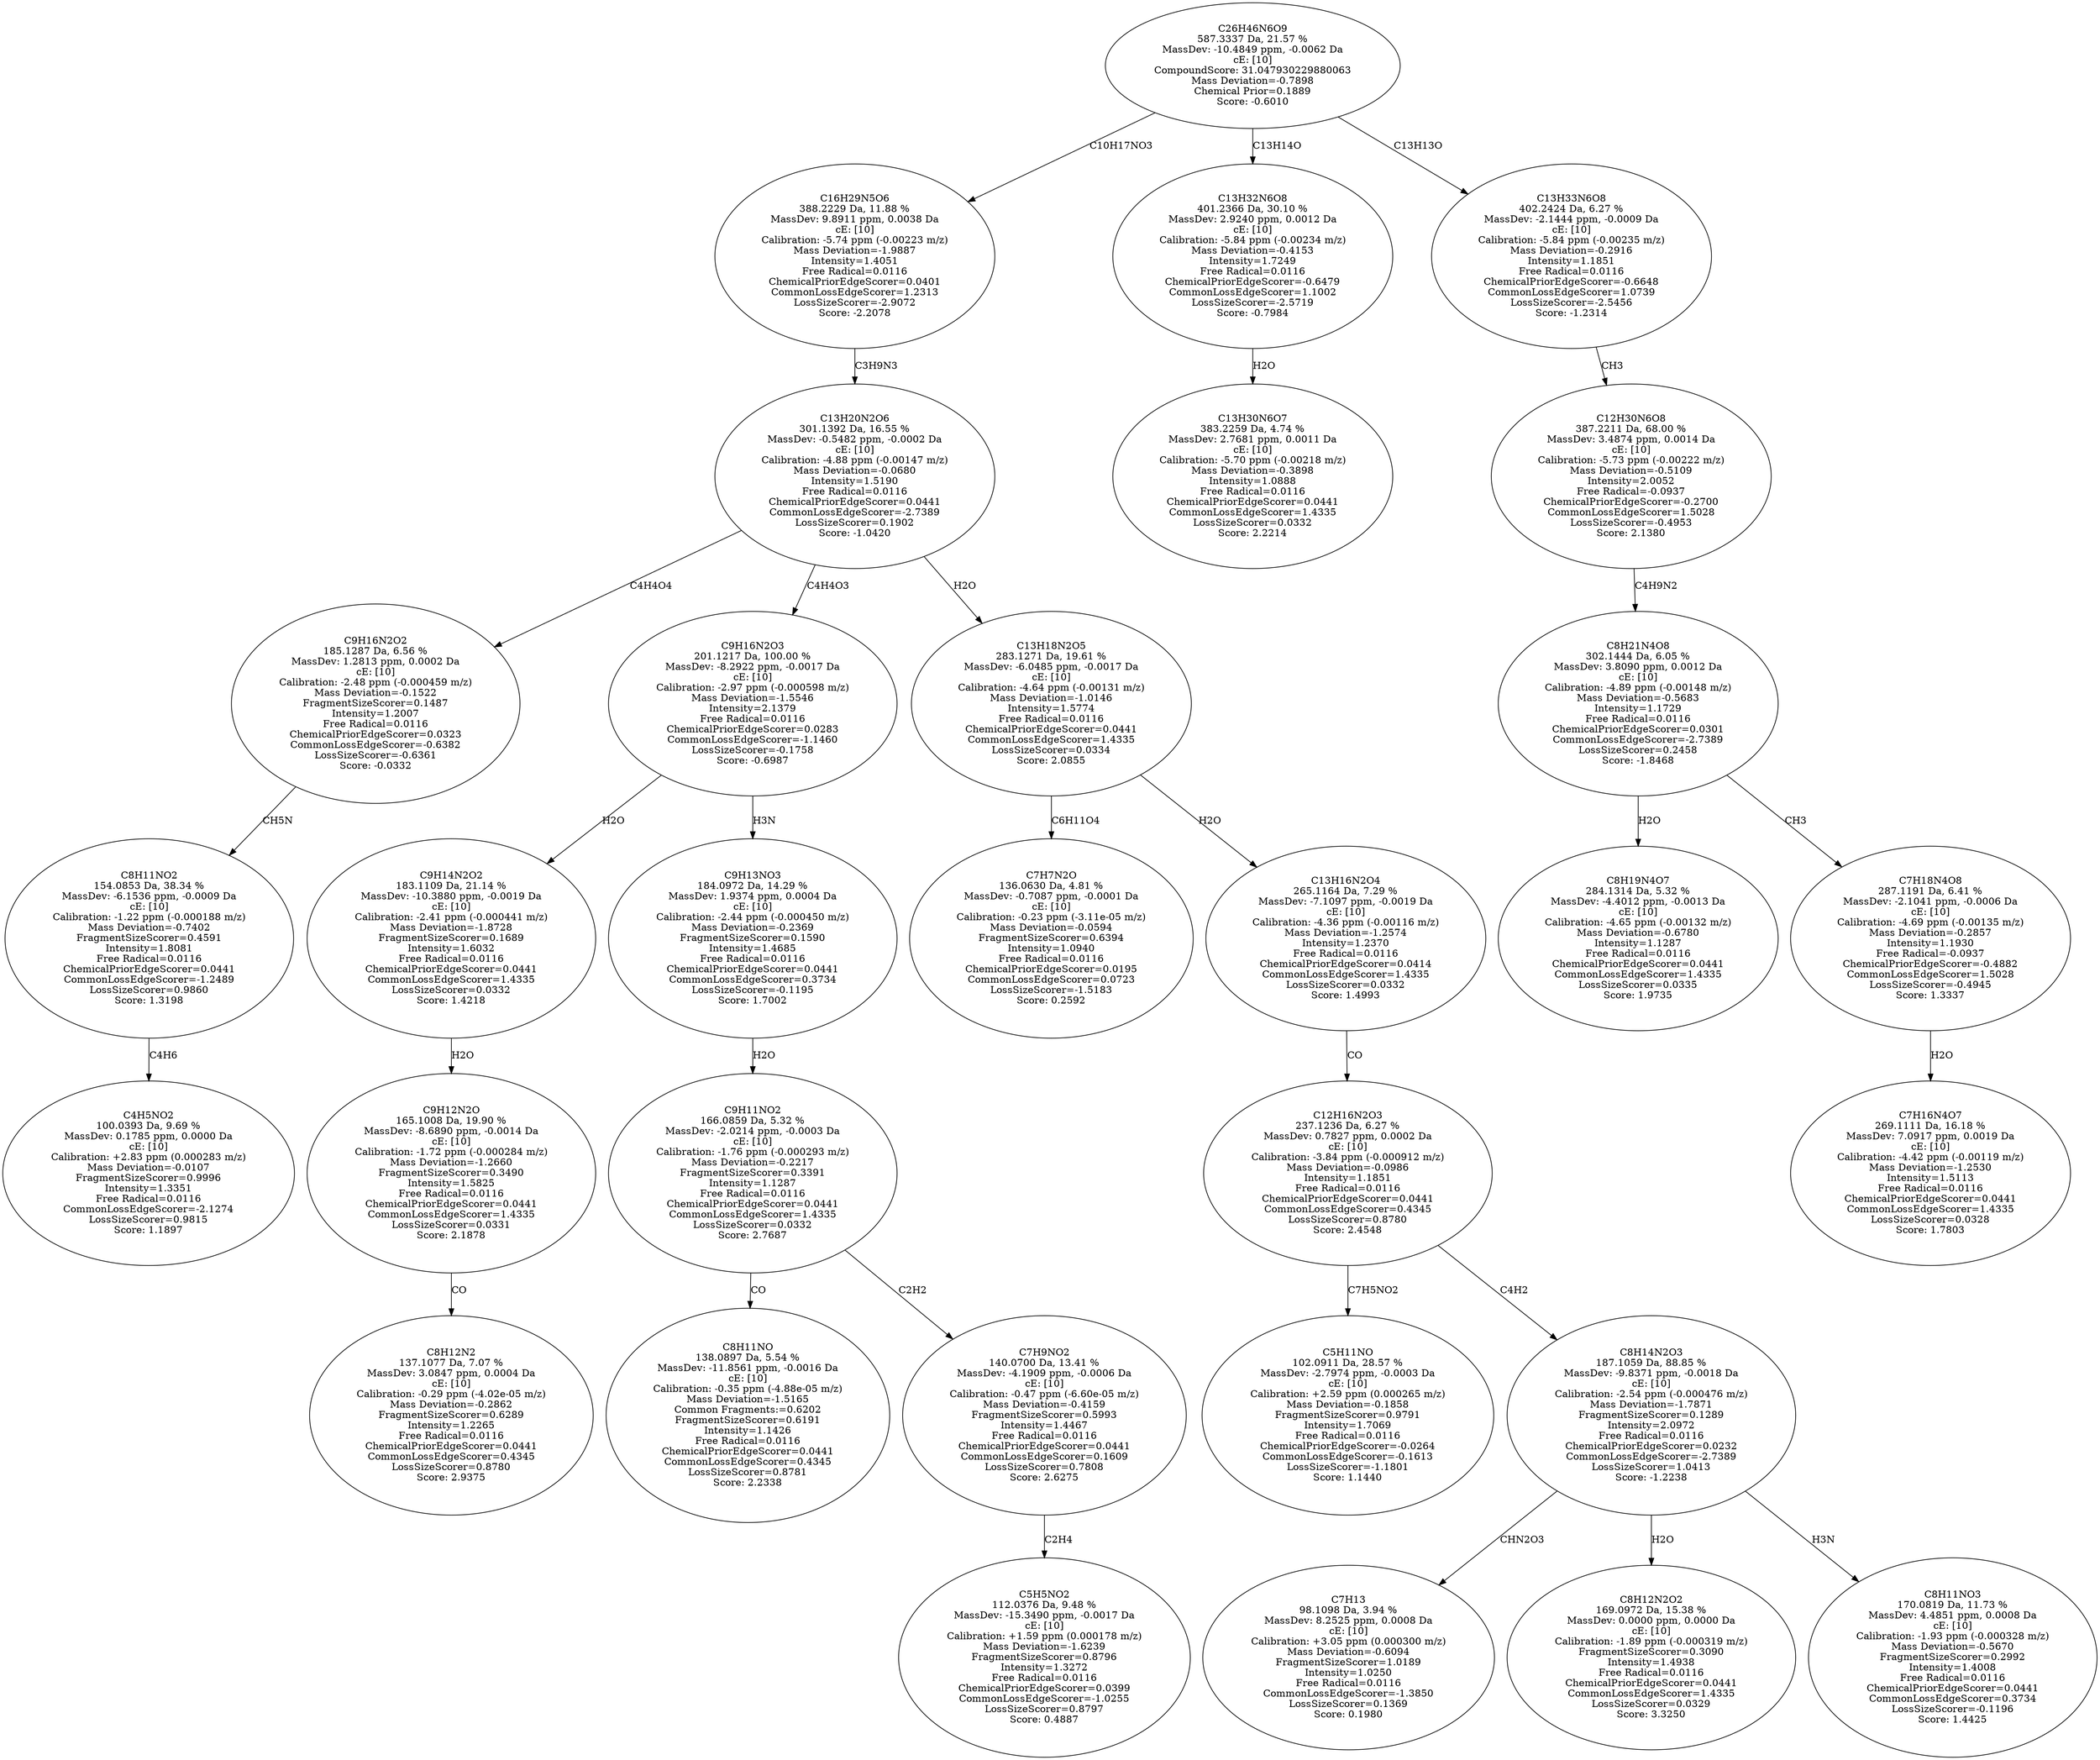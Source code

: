 strict digraph {
v1 [label="C4H5NO2\n100.0393 Da, 9.69 %\nMassDev: 0.1785 ppm, 0.0000 Da\ncE: [10]\nCalibration: +2.83 ppm (0.000283 m/z)\nMass Deviation=-0.0107\nFragmentSizeScorer=0.9996\nIntensity=1.3351\nFree Radical=0.0116\nCommonLossEdgeScorer=-2.1274\nLossSizeScorer=0.9815\nScore: 1.1897"];
v2 [label="C8H11NO2\n154.0853 Da, 38.34 %\nMassDev: -6.1536 ppm, -0.0009 Da\ncE: [10]\nCalibration: -1.22 ppm (-0.000188 m/z)\nMass Deviation=-0.7402\nFragmentSizeScorer=0.4591\nIntensity=1.8081\nFree Radical=0.0116\nChemicalPriorEdgeScorer=0.0441\nCommonLossEdgeScorer=-1.2489\nLossSizeScorer=0.9860\nScore: 1.3198"];
v3 [label="C9H16N2O2\n185.1287 Da, 6.56 %\nMassDev: 1.2813 ppm, 0.0002 Da\ncE: [10]\nCalibration: -2.48 ppm (-0.000459 m/z)\nMass Deviation=-0.1522\nFragmentSizeScorer=0.1487\nIntensity=1.2007\nFree Radical=0.0116\nChemicalPriorEdgeScorer=0.0323\nCommonLossEdgeScorer=-0.6382\nLossSizeScorer=-0.6361\nScore: -0.0332"];
v4 [label="C8H12N2\n137.1077 Da, 7.07 %\nMassDev: 3.0847 ppm, 0.0004 Da\ncE: [10]\nCalibration: -0.29 ppm (-4.02e-05 m/z)\nMass Deviation=-0.2862\nFragmentSizeScorer=0.6289\nIntensity=1.2265\nFree Radical=0.0116\nChemicalPriorEdgeScorer=0.0441\nCommonLossEdgeScorer=0.4345\nLossSizeScorer=0.8780\nScore: 2.9375"];
v5 [label="C9H12N2O\n165.1008 Da, 19.90 %\nMassDev: -8.6890 ppm, -0.0014 Da\ncE: [10]\nCalibration: -1.72 ppm (-0.000284 m/z)\nMass Deviation=-1.2660\nFragmentSizeScorer=0.3490\nIntensity=1.5825\nFree Radical=0.0116\nChemicalPriorEdgeScorer=0.0441\nCommonLossEdgeScorer=1.4335\nLossSizeScorer=0.0331\nScore: 2.1878"];
v6 [label="C9H14N2O2\n183.1109 Da, 21.14 %\nMassDev: -10.3880 ppm, -0.0019 Da\ncE: [10]\nCalibration: -2.41 ppm (-0.000441 m/z)\nMass Deviation=-1.8728\nFragmentSizeScorer=0.1689\nIntensity=1.6032\nFree Radical=0.0116\nChemicalPriorEdgeScorer=0.0441\nCommonLossEdgeScorer=1.4335\nLossSizeScorer=0.0332\nScore: 1.4218"];
v7 [label="C8H11NO\n138.0897 Da, 5.54 %\nMassDev: -11.8561 ppm, -0.0016 Da\ncE: [10]\nCalibration: -0.35 ppm (-4.88e-05 m/z)\nMass Deviation=-1.5165\nCommon Fragments:=0.6202\nFragmentSizeScorer=0.6191\nIntensity=1.1426\nFree Radical=0.0116\nChemicalPriorEdgeScorer=0.0441\nCommonLossEdgeScorer=0.4345\nLossSizeScorer=0.8781\nScore: 2.2338"];
v8 [label="C5H5NO2\n112.0376 Da, 9.48 %\nMassDev: -15.3490 ppm, -0.0017 Da\ncE: [10]\nCalibration: +1.59 ppm (0.000178 m/z)\nMass Deviation=-1.6239\nFragmentSizeScorer=0.8796\nIntensity=1.3272\nFree Radical=0.0116\nChemicalPriorEdgeScorer=0.0399\nCommonLossEdgeScorer=-1.0255\nLossSizeScorer=0.8797\nScore: 0.4887"];
v9 [label="C7H9NO2\n140.0700 Da, 13.41 %\nMassDev: -4.1909 ppm, -0.0006 Da\ncE: [10]\nCalibration: -0.47 ppm (-6.60e-05 m/z)\nMass Deviation=-0.4159\nFragmentSizeScorer=0.5993\nIntensity=1.4467\nFree Radical=0.0116\nChemicalPriorEdgeScorer=0.0441\nCommonLossEdgeScorer=0.1609\nLossSizeScorer=0.7808\nScore: 2.6275"];
v10 [label="C9H11NO2\n166.0859 Da, 5.32 %\nMassDev: -2.0214 ppm, -0.0003 Da\ncE: [10]\nCalibration: -1.76 ppm (-0.000293 m/z)\nMass Deviation=-0.2217\nFragmentSizeScorer=0.3391\nIntensity=1.1287\nFree Radical=0.0116\nChemicalPriorEdgeScorer=0.0441\nCommonLossEdgeScorer=1.4335\nLossSizeScorer=0.0332\nScore: 2.7687"];
v11 [label="C9H13NO3\n184.0972 Da, 14.29 %\nMassDev: 1.9374 ppm, 0.0004 Da\ncE: [10]\nCalibration: -2.44 ppm (-0.000450 m/z)\nMass Deviation=-0.2369\nFragmentSizeScorer=0.1590\nIntensity=1.4685\nFree Radical=0.0116\nChemicalPriorEdgeScorer=0.0441\nCommonLossEdgeScorer=0.3734\nLossSizeScorer=-0.1195\nScore: 1.7002"];
v12 [label="C9H16N2O3\n201.1217 Da, 100.00 %\nMassDev: -8.2922 ppm, -0.0017 Da\ncE: [10]\nCalibration: -2.97 ppm (-0.000598 m/z)\nMass Deviation=-1.5546\nIntensity=2.1379\nFree Radical=0.0116\nChemicalPriorEdgeScorer=0.0283\nCommonLossEdgeScorer=-1.1460\nLossSizeScorer=-0.1758\nScore: -0.6987"];
v13 [label="C7H7N2O\n136.0630 Da, 4.81 %\nMassDev: -0.7087 ppm, -0.0001 Da\ncE: [10]\nCalibration: -0.23 ppm (-3.11e-05 m/z)\nMass Deviation=-0.0594\nFragmentSizeScorer=0.6394\nIntensity=1.0940\nFree Radical=0.0116\nChemicalPriorEdgeScorer=0.0195\nCommonLossEdgeScorer=0.0723\nLossSizeScorer=-1.5183\nScore: 0.2592"];
v14 [label="C5H11NO\n102.0911 Da, 28.57 %\nMassDev: -2.7974 ppm, -0.0003 Da\ncE: [10]\nCalibration: +2.59 ppm (0.000265 m/z)\nMass Deviation=-0.1858\nFragmentSizeScorer=0.9791\nIntensity=1.7069\nFree Radical=0.0116\nChemicalPriorEdgeScorer=-0.0264\nCommonLossEdgeScorer=-0.1613\nLossSizeScorer=-1.1801\nScore: 1.1440"];
v15 [label="C7H13\n98.1098 Da, 3.94 %\nMassDev: 8.2525 ppm, 0.0008 Da\ncE: [10]\nCalibration: +3.05 ppm (0.000300 m/z)\nMass Deviation=-0.6094\nFragmentSizeScorer=1.0189\nIntensity=1.0250\nFree Radical=0.0116\nCommonLossEdgeScorer=-1.3850\nLossSizeScorer=0.1369\nScore: 0.1980"];
v16 [label="C8H12N2O2\n169.0972 Da, 15.38 %\nMassDev: 0.0000 ppm, 0.0000 Da\ncE: [10]\nCalibration: -1.89 ppm (-0.000319 m/z)\nFragmentSizeScorer=0.3090\nIntensity=1.4938\nFree Radical=0.0116\nChemicalPriorEdgeScorer=0.0441\nCommonLossEdgeScorer=1.4335\nLossSizeScorer=0.0329\nScore: 3.3250"];
v17 [label="C8H11NO3\n170.0819 Da, 11.73 %\nMassDev: 4.4851 ppm, 0.0008 Da\ncE: [10]\nCalibration: -1.93 ppm (-0.000328 m/z)\nMass Deviation=-0.5670\nFragmentSizeScorer=0.2992\nIntensity=1.4008\nFree Radical=0.0116\nChemicalPriorEdgeScorer=0.0441\nCommonLossEdgeScorer=0.3734\nLossSizeScorer=-0.1196\nScore: 1.4425"];
v18 [label="C8H14N2O3\n187.1059 Da, 88.85 %\nMassDev: -9.8371 ppm, -0.0018 Da\ncE: [10]\nCalibration: -2.54 ppm (-0.000476 m/z)\nMass Deviation=-1.7871\nFragmentSizeScorer=0.1289\nIntensity=2.0972\nFree Radical=0.0116\nChemicalPriorEdgeScorer=0.0232\nCommonLossEdgeScorer=-2.7389\nLossSizeScorer=1.0413\nScore: -1.2238"];
v19 [label="C12H16N2O3\n237.1236 Da, 6.27 %\nMassDev: 0.7827 ppm, 0.0002 Da\ncE: [10]\nCalibration: -3.84 ppm (-0.000912 m/z)\nMass Deviation=-0.0986\nIntensity=1.1851\nFree Radical=0.0116\nChemicalPriorEdgeScorer=0.0441\nCommonLossEdgeScorer=0.4345\nLossSizeScorer=0.8780\nScore: 2.4548"];
v20 [label="C13H16N2O4\n265.1164 Da, 7.29 %\nMassDev: -7.1097 ppm, -0.0019 Da\ncE: [10]\nCalibration: -4.36 ppm (-0.00116 m/z)\nMass Deviation=-1.2574\nIntensity=1.2370\nFree Radical=0.0116\nChemicalPriorEdgeScorer=0.0414\nCommonLossEdgeScorer=1.4335\nLossSizeScorer=0.0332\nScore: 1.4993"];
v21 [label="C13H18N2O5\n283.1271 Da, 19.61 %\nMassDev: -6.0485 ppm, -0.0017 Da\ncE: [10]\nCalibration: -4.64 ppm (-0.00131 m/z)\nMass Deviation=-1.0146\nIntensity=1.5774\nFree Radical=0.0116\nChemicalPriorEdgeScorer=0.0441\nCommonLossEdgeScorer=1.4335\nLossSizeScorer=0.0334\nScore: 2.0855"];
v22 [label="C13H20N2O6\n301.1392 Da, 16.55 %\nMassDev: -0.5482 ppm, -0.0002 Da\ncE: [10]\nCalibration: -4.88 ppm (-0.00147 m/z)\nMass Deviation=-0.0680\nIntensity=1.5190\nFree Radical=0.0116\nChemicalPriorEdgeScorer=0.0441\nCommonLossEdgeScorer=-2.7389\nLossSizeScorer=0.1902\nScore: -1.0420"];
v23 [label="C16H29N5O6\n388.2229 Da, 11.88 %\nMassDev: 9.8911 ppm, 0.0038 Da\ncE: [10]\nCalibration: -5.74 ppm (-0.00223 m/z)\nMass Deviation=-1.9887\nIntensity=1.4051\nFree Radical=0.0116\nChemicalPriorEdgeScorer=0.0401\nCommonLossEdgeScorer=1.2313\nLossSizeScorer=-2.9072\nScore: -2.2078"];
v24 [label="C13H30N6O7\n383.2259 Da, 4.74 %\nMassDev: 2.7681 ppm, 0.0011 Da\ncE: [10]\nCalibration: -5.70 ppm (-0.00218 m/z)\nMass Deviation=-0.3898\nIntensity=1.0888\nFree Radical=0.0116\nChemicalPriorEdgeScorer=0.0441\nCommonLossEdgeScorer=1.4335\nLossSizeScorer=0.0332\nScore: 2.2214"];
v25 [label="C13H32N6O8\n401.2366 Da, 30.10 %\nMassDev: 2.9240 ppm, 0.0012 Da\ncE: [10]\nCalibration: -5.84 ppm (-0.00234 m/z)\nMass Deviation=-0.4153\nIntensity=1.7249\nFree Radical=0.0116\nChemicalPriorEdgeScorer=-0.6479\nCommonLossEdgeScorer=1.1002\nLossSizeScorer=-2.5719\nScore: -0.7984"];
v26 [label="C8H19N4O7\n284.1314 Da, 5.32 %\nMassDev: -4.4012 ppm, -0.0013 Da\ncE: [10]\nCalibration: -4.65 ppm (-0.00132 m/z)\nMass Deviation=-0.6780\nIntensity=1.1287\nFree Radical=0.0116\nChemicalPriorEdgeScorer=0.0441\nCommonLossEdgeScorer=1.4335\nLossSizeScorer=0.0335\nScore: 1.9735"];
v27 [label="C7H16N4O7\n269.1111 Da, 16.18 %\nMassDev: 7.0917 ppm, 0.0019 Da\ncE: [10]\nCalibration: -4.42 ppm (-0.00119 m/z)\nMass Deviation=-1.2530\nIntensity=1.5113\nFree Radical=0.0116\nChemicalPriorEdgeScorer=0.0441\nCommonLossEdgeScorer=1.4335\nLossSizeScorer=0.0328\nScore: 1.7803"];
v28 [label="C7H18N4O8\n287.1191 Da, 6.41 %\nMassDev: -2.1041 ppm, -0.0006 Da\ncE: [10]\nCalibration: -4.69 ppm (-0.00135 m/z)\nMass Deviation=-0.2857\nIntensity=1.1930\nFree Radical=-0.0937\nChemicalPriorEdgeScorer=-0.4882\nCommonLossEdgeScorer=1.5028\nLossSizeScorer=-0.4945\nScore: 1.3337"];
v29 [label="C8H21N4O8\n302.1444 Da, 6.05 %\nMassDev: 3.8090 ppm, 0.0012 Da\ncE: [10]\nCalibration: -4.89 ppm (-0.00148 m/z)\nMass Deviation=-0.5683\nIntensity=1.1729\nFree Radical=0.0116\nChemicalPriorEdgeScorer=0.0301\nCommonLossEdgeScorer=-2.7389\nLossSizeScorer=0.2458\nScore: -1.8468"];
v30 [label="C12H30N6O8\n387.2211 Da, 68.00 %\nMassDev: 3.4874 ppm, 0.0014 Da\ncE: [10]\nCalibration: -5.73 ppm (-0.00222 m/z)\nMass Deviation=-0.5109\nIntensity=2.0052\nFree Radical=-0.0937\nChemicalPriorEdgeScorer=-0.2700\nCommonLossEdgeScorer=1.5028\nLossSizeScorer=-0.4953\nScore: 2.1380"];
v31 [label="C13H33N6O8\n402.2424 Da, 6.27 %\nMassDev: -2.1444 ppm, -0.0009 Da\ncE: [10]\nCalibration: -5.84 ppm (-0.00235 m/z)\nMass Deviation=-0.2916\nIntensity=1.1851\nFree Radical=0.0116\nChemicalPriorEdgeScorer=-0.6648\nCommonLossEdgeScorer=1.0739\nLossSizeScorer=-2.5456\nScore: -1.2314"];
v32 [label="C26H46N6O9\n587.3337 Da, 21.57 %\nMassDev: -10.4849 ppm, -0.0062 Da\ncE: [10]\nCompoundScore: 31.047930229880063\nMass Deviation=-0.7898\nChemical Prior=0.1889\nScore: -0.6010"];
v2 -> v1 [label="C4H6"];
v3 -> v2 [label="CH5N"];
v22 -> v3 [label="C4H4O4"];
v5 -> v4 [label="CO"];
v6 -> v5 [label="H2O"];
v12 -> v6 [label="H2O"];
v10 -> v7 [label="CO"];
v9 -> v8 [label="C2H4"];
v10 -> v9 [label="C2H2"];
v11 -> v10 [label="H2O"];
v12 -> v11 [label="H3N"];
v22 -> v12 [label="C4H4O3"];
v21 -> v13 [label="C6H11O4"];
v19 -> v14 [label="C7H5NO2"];
v18 -> v15 [label="CHN2O3"];
v18 -> v16 [label="H2O"];
v18 -> v17 [label="H3N"];
v19 -> v18 [label="C4H2"];
v20 -> v19 [label="CO"];
v21 -> v20 [label="H2O"];
v22 -> v21 [label="H2O"];
v23 -> v22 [label="C3H9N3"];
v32 -> v23 [label="C10H17NO3"];
v25 -> v24 [label="H2O"];
v32 -> v25 [label="C13H14O"];
v29 -> v26 [label="H2O"];
v28 -> v27 [label="H2O"];
v29 -> v28 [label="CH3"];
v30 -> v29 [label="C4H9N2"];
v31 -> v30 [label="CH3"];
v32 -> v31 [label="C13H13O"];
}